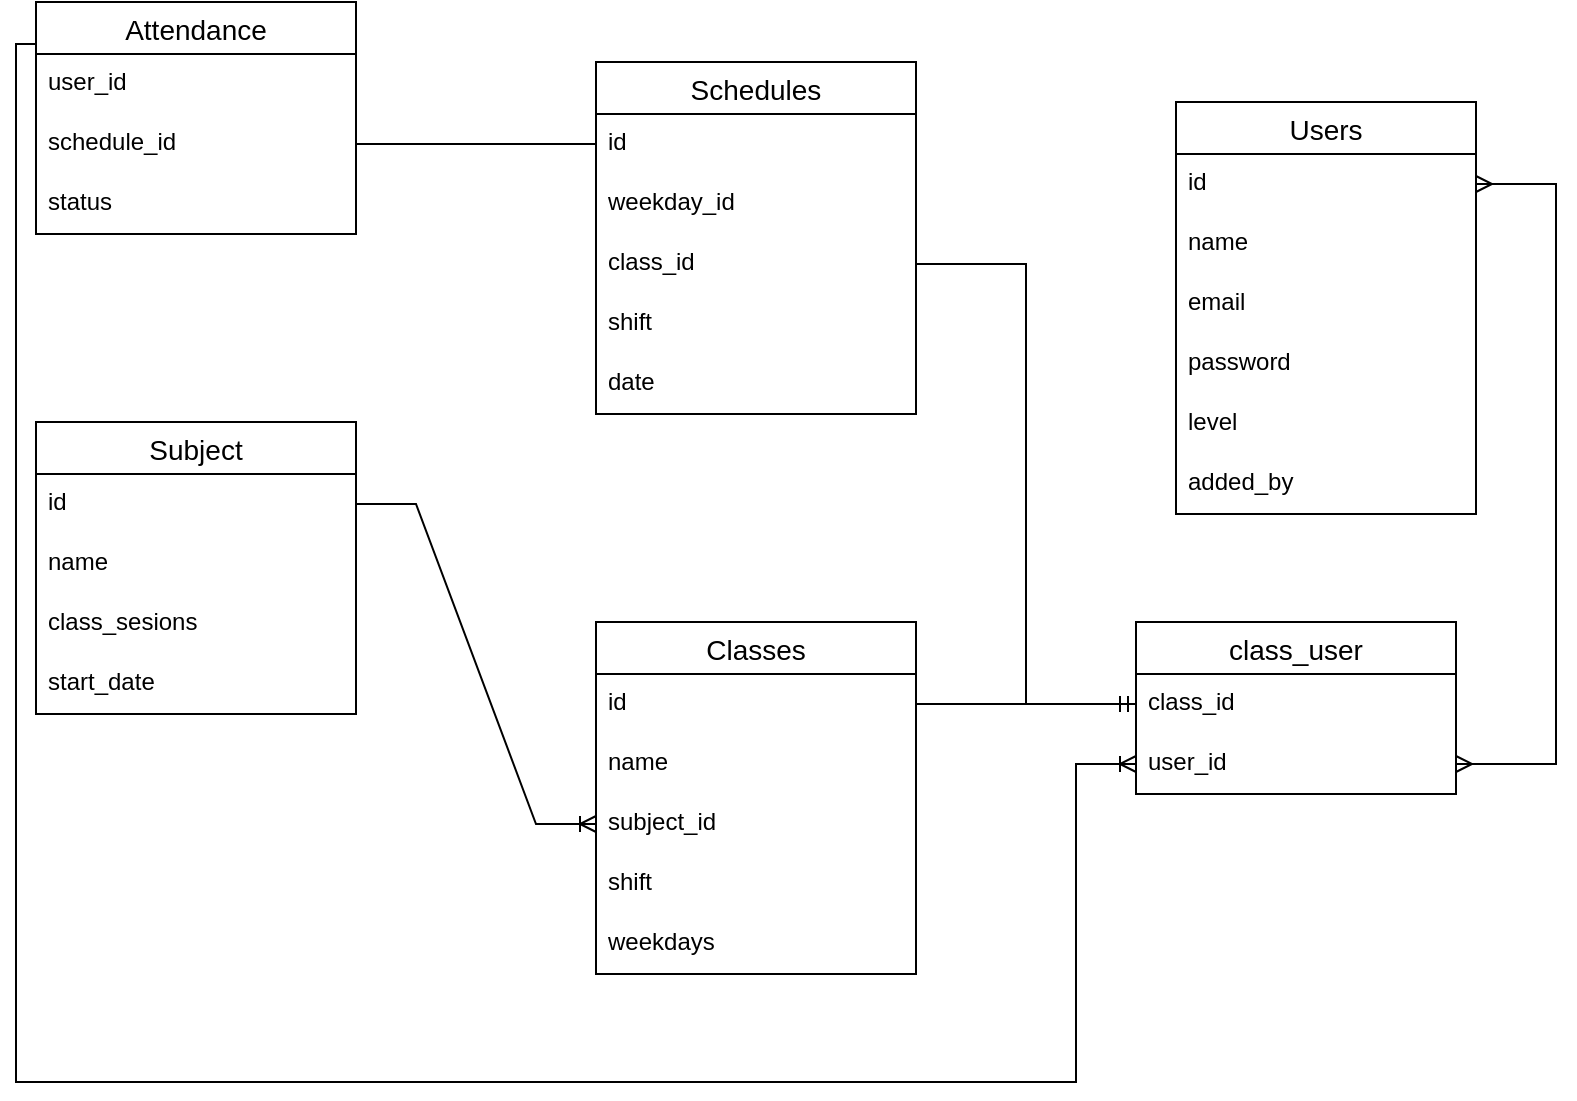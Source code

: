 <mxfile version="19.0.3" type="device"><diagram id="iWCYKmqm_ZJaOIiUO7bJ" name="Page-1"><mxGraphModel dx="2018" dy="691" grid="1" gridSize="10" guides="1" tooltips="1" connect="1" arrows="1" fold="1" page="1" pageScale="1" pageWidth="827" pageHeight="1169" math="0" shadow="0"><root><mxCell id="0"/><mxCell id="1" parent="0"/><mxCell id="b1yyiwlDK6PyikQWDlZ0-2" value="Classes" style="swimlane;fontStyle=0;childLayout=stackLayout;horizontal=1;startSize=26;horizontalStack=0;resizeParent=1;resizeParentMax=0;resizeLast=0;collapsible=1;marginBottom=0;align=center;fontSize=14;" vertex="1" parent="1"><mxGeometry x="160" y="310" width="160" height="176" as="geometry"/></mxCell><mxCell id="b1yyiwlDK6PyikQWDlZ0-3" value="id" style="text;strokeColor=none;fillColor=none;spacingLeft=4;spacingRight=4;overflow=hidden;rotatable=0;points=[[0,0.5],[1,0.5]];portConstraint=eastwest;fontSize=12;" vertex="1" parent="b1yyiwlDK6PyikQWDlZ0-2"><mxGeometry y="26" width="160" height="30" as="geometry"/></mxCell><mxCell id="b1yyiwlDK6PyikQWDlZ0-4" value="name" style="text;strokeColor=none;fillColor=none;spacingLeft=4;spacingRight=4;overflow=hidden;rotatable=0;points=[[0,0.5],[1,0.5]];portConstraint=eastwest;fontSize=12;" vertex="1" parent="b1yyiwlDK6PyikQWDlZ0-2"><mxGeometry y="56" width="160" height="30" as="geometry"/></mxCell><mxCell id="b1yyiwlDK6PyikQWDlZ0-5" value="subject_id" style="text;strokeColor=none;fillColor=none;spacingLeft=4;spacingRight=4;overflow=hidden;rotatable=0;points=[[0,0.5],[1,0.5]];portConstraint=eastwest;fontSize=12;" vertex="1" parent="b1yyiwlDK6PyikQWDlZ0-2"><mxGeometry y="86" width="160" height="30" as="geometry"/></mxCell><mxCell id="b1yyiwlDK6PyikQWDlZ0-39" value="shift" style="text;strokeColor=none;fillColor=none;spacingLeft=4;spacingRight=4;overflow=hidden;rotatable=0;points=[[0,0.5],[1,0.5]];portConstraint=eastwest;fontSize=12;" vertex="1" parent="b1yyiwlDK6PyikQWDlZ0-2"><mxGeometry y="116" width="160" height="30" as="geometry"/></mxCell><mxCell id="b1yyiwlDK6PyikQWDlZ0-40" value="weekdays" style="text;strokeColor=none;fillColor=none;spacingLeft=4;spacingRight=4;overflow=hidden;rotatable=0;points=[[0,0.5],[1,0.5]];portConstraint=eastwest;fontSize=12;" vertex="1" parent="b1yyiwlDK6PyikQWDlZ0-2"><mxGeometry y="146" width="160" height="30" as="geometry"/></mxCell><mxCell id="b1yyiwlDK6PyikQWDlZ0-6" value="Users" style="swimlane;fontStyle=0;childLayout=stackLayout;horizontal=1;startSize=26;horizontalStack=0;resizeParent=1;resizeParentMax=0;resizeLast=0;collapsible=1;marginBottom=0;align=center;fontSize=14;" vertex="1" parent="1"><mxGeometry x="450" y="50" width="150" height="206" as="geometry"/></mxCell><mxCell id="b1yyiwlDK6PyikQWDlZ0-7" value="id" style="text;strokeColor=none;fillColor=none;spacingLeft=4;spacingRight=4;overflow=hidden;rotatable=0;points=[[0,0.5],[1,0.5]];portConstraint=eastwest;fontSize=12;" vertex="1" parent="b1yyiwlDK6PyikQWDlZ0-6"><mxGeometry y="26" width="150" height="30" as="geometry"/></mxCell><mxCell id="b1yyiwlDK6PyikQWDlZ0-8" value="name" style="text;strokeColor=none;fillColor=none;spacingLeft=4;spacingRight=4;overflow=hidden;rotatable=0;points=[[0,0.5],[1,0.5]];portConstraint=eastwest;fontSize=12;" vertex="1" parent="b1yyiwlDK6PyikQWDlZ0-6"><mxGeometry y="56" width="150" height="30" as="geometry"/></mxCell><mxCell id="b1yyiwlDK6PyikQWDlZ0-9" value="email" style="text;strokeColor=none;fillColor=none;spacingLeft=4;spacingRight=4;overflow=hidden;rotatable=0;points=[[0,0.5],[1,0.5]];portConstraint=eastwest;fontSize=12;" vertex="1" parent="b1yyiwlDK6PyikQWDlZ0-6"><mxGeometry y="86" width="150" height="30" as="geometry"/></mxCell><mxCell id="b1yyiwlDK6PyikQWDlZ0-12" value="password" style="text;strokeColor=none;fillColor=none;spacingLeft=4;spacingRight=4;overflow=hidden;rotatable=0;points=[[0,0.5],[1,0.5]];portConstraint=eastwest;fontSize=12;" vertex="1" parent="b1yyiwlDK6PyikQWDlZ0-6"><mxGeometry y="116" width="150" height="30" as="geometry"/></mxCell><mxCell id="b1yyiwlDK6PyikQWDlZ0-23" value="level" style="text;strokeColor=none;fillColor=none;spacingLeft=4;spacingRight=4;overflow=hidden;rotatable=0;points=[[0,0.5],[1,0.5]];portConstraint=eastwest;fontSize=12;" vertex="1" parent="b1yyiwlDK6PyikQWDlZ0-6"><mxGeometry y="146" width="150" height="30" as="geometry"/></mxCell><mxCell id="b1yyiwlDK6PyikQWDlZ0-24" value="added_by" style="text;strokeColor=none;fillColor=none;spacingLeft=4;spacingRight=4;overflow=hidden;rotatable=0;points=[[0,0.5],[1,0.5]];portConstraint=eastwest;fontSize=12;" vertex="1" parent="b1yyiwlDK6PyikQWDlZ0-6"><mxGeometry y="176" width="150" height="30" as="geometry"/></mxCell><mxCell id="b1yyiwlDK6PyikQWDlZ0-26" value="Attendance" style="swimlane;fontStyle=0;childLayout=stackLayout;horizontal=1;startSize=26;horizontalStack=0;resizeParent=1;resizeParentMax=0;resizeLast=0;collapsible=1;marginBottom=0;align=center;fontSize=14;" vertex="1" parent="1"><mxGeometry x="-120" width="160" height="116" as="geometry"/></mxCell><mxCell id="b1yyiwlDK6PyikQWDlZ0-27" value="user_id" style="text;strokeColor=none;fillColor=none;spacingLeft=4;spacingRight=4;overflow=hidden;rotatable=0;points=[[0,0.5],[1,0.5]];portConstraint=eastwest;fontSize=12;" vertex="1" parent="b1yyiwlDK6PyikQWDlZ0-26"><mxGeometry y="26" width="160" height="30" as="geometry"/></mxCell><mxCell id="b1yyiwlDK6PyikQWDlZ0-28" value="schedule_id" style="text;strokeColor=none;fillColor=none;spacingLeft=4;spacingRight=4;overflow=hidden;rotatable=0;points=[[0,0.5],[1,0.5]];portConstraint=eastwest;fontSize=12;" vertex="1" parent="b1yyiwlDK6PyikQWDlZ0-26"><mxGeometry y="56" width="160" height="30" as="geometry"/></mxCell><mxCell id="b1yyiwlDK6PyikQWDlZ0-29" value="status" style="text;strokeColor=none;fillColor=none;spacingLeft=4;spacingRight=4;overflow=hidden;rotatable=0;points=[[0,0.5],[1,0.5]];portConstraint=eastwest;fontSize=12;" vertex="1" parent="b1yyiwlDK6PyikQWDlZ0-26"><mxGeometry y="86" width="160" height="30" as="geometry"/></mxCell><mxCell id="b1yyiwlDK6PyikQWDlZ0-30" value="class_user" style="swimlane;fontStyle=0;childLayout=stackLayout;horizontal=1;startSize=26;horizontalStack=0;resizeParent=1;resizeParentMax=0;resizeLast=0;collapsible=1;marginBottom=0;align=center;fontSize=14;" vertex="1" parent="1"><mxGeometry x="430" y="310" width="160" height="86" as="geometry"/></mxCell><mxCell id="b1yyiwlDK6PyikQWDlZ0-31" value="class_id" style="text;strokeColor=none;fillColor=none;spacingLeft=4;spacingRight=4;overflow=hidden;rotatable=0;points=[[0,0.5],[1,0.5]];portConstraint=eastwest;fontSize=12;" vertex="1" parent="b1yyiwlDK6PyikQWDlZ0-30"><mxGeometry y="26" width="160" height="30" as="geometry"/></mxCell><mxCell id="b1yyiwlDK6PyikQWDlZ0-32" value="user_id" style="text;strokeColor=none;fillColor=none;spacingLeft=4;spacingRight=4;overflow=hidden;rotatable=0;points=[[0,0.5],[1,0.5]];portConstraint=eastwest;fontSize=12;" vertex="1" parent="b1yyiwlDK6PyikQWDlZ0-30"><mxGeometry y="56" width="160" height="30" as="geometry"/></mxCell><mxCell id="b1yyiwlDK6PyikQWDlZ0-41" value="Schedules" style="swimlane;fontStyle=0;childLayout=stackLayout;horizontal=1;startSize=26;horizontalStack=0;resizeParent=1;resizeParentMax=0;resizeLast=0;collapsible=1;marginBottom=0;align=center;fontSize=14;" vertex="1" parent="1"><mxGeometry x="160" y="30" width="160" height="176" as="geometry"/></mxCell><mxCell id="b1yyiwlDK6PyikQWDlZ0-42" value="id" style="text;strokeColor=none;fillColor=none;spacingLeft=4;spacingRight=4;overflow=hidden;rotatable=0;points=[[0,0.5],[1,0.5]];portConstraint=eastwest;fontSize=12;" vertex="1" parent="b1yyiwlDK6PyikQWDlZ0-41"><mxGeometry y="26" width="160" height="30" as="geometry"/></mxCell><mxCell id="b1yyiwlDK6PyikQWDlZ0-43" value="weekday_id" style="text;strokeColor=none;fillColor=none;spacingLeft=4;spacingRight=4;overflow=hidden;rotatable=0;points=[[0,0.5],[1,0.5]];portConstraint=eastwest;fontSize=12;" vertex="1" parent="b1yyiwlDK6PyikQWDlZ0-41"><mxGeometry y="56" width="160" height="30" as="geometry"/></mxCell><mxCell id="b1yyiwlDK6PyikQWDlZ0-44" value="class_id" style="text;strokeColor=none;fillColor=none;spacingLeft=4;spacingRight=4;overflow=hidden;rotatable=0;points=[[0,0.5],[1,0.5]];portConstraint=eastwest;fontSize=12;" vertex="1" parent="b1yyiwlDK6PyikQWDlZ0-41"><mxGeometry y="86" width="160" height="30" as="geometry"/></mxCell><mxCell id="b1yyiwlDK6PyikQWDlZ0-45" value="shift" style="text;strokeColor=none;fillColor=none;spacingLeft=4;spacingRight=4;overflow=hidden;rotatable=0;points=[[0,0.5],[1,0.5]];portConstraint=eastwest;fontSize=12;" vertex="1" parent="b1yyiwlDK6PyikQWDlZ0-41"><mxGeometry y="116" width="160" height="30" as="geometry"/></mxCell><mxCell id="b1yyiwlDK6PyikQWDlZ0-46" value="date&#10;" style="text;strokeColor=none;fillColor=none;spacingLeft=4;spacingRight=4;overflow=hidden;rotatable=0;points=[[0,0.5],[1,0.5]];portConstraint=eastwest;fontSize=12;" vertex="1" parent="b1yyiwlDK6PyikQWDlZ0-41"><mxGeometry y="146" width="160" height="30" as="geometry"/></mxCell><mxCell id="b1yyiwlDK6PyikQWDlZ0-47" value="" style="edgeStyle=orthogonalEdgeStyle;fontSize=12;html=1;endArrow=ERmany;startArrow=ERmany;rounded=0;entryX=1;entryY=0.5;entryDx=0;entryDy=0;exitX=1;exitY=0.5;exitDx=0;exitDy=0;" edge="1" parent="1" source="b1yyiwlDK6PyikQWDlZ0-32" target="b1yyiwlDK6PyikQWDlZ0-7"><mxGeometry width="100" height="100" relative="1" as="geometry"><mxPoint x="160" y="390" as="sourcePoint"/><mxPoint x="260" y="290" as="targetPoint"/><Array as="points"><mxPoint x="640" y="381"/><mxPoint x="640" y="91"/></Array></mxGeometry></mxCell><mxCell id="b1yyiwlDK6PyikQWDlZ0-48" value="Subject" style="swimlane;fontStyle=0;childLayout=stackLayout;horizontal=1;startSize=26;horizontalStack=0;resizeParent=1;resizeParentMax=0;resizeLast=0;collapsible=1;marginBottom=0;align=center;fontSize=14;" vertex="1" parent="1"><mxGeometry x="-120" y="210" width="160" height="146" as="geometry"/></mxCell><mxCell id="b1yyiwlDK6PyikQWDlZ0-49" value="id" style="text;strokeColor=none;fillColor=none;spacingLeft=4;spacingRight=4;overflow=hidden;rotatable=0;points=[[0,0.5],[1,0.5]];portConstraint=eastwest;fontSize=12;" vertex="1" parent="b1yyiwlDK6PyikQWDlZ0-48"><mxGeometry y="26" width="160" height="30" as="geometry"/></mxCell><mxCell id="b1yyiwlDK6PyikQWDlZ0-50" value="name" style="text;strokeColor=none;fillColor=none;spacingLeft=4;spacingRight=4;overflow=hidden;rotatable=0;points=[[0,0.5],[1,0.5]];portConstraint=eastwest;fontSize=12;" vertex="1" parent="b1yyiwlDK6PyikQWDlZ0-48"><mxGeometry y="56" width="160" height="30" as="geometry"/></mxCell><mxCell id="b1yyiwlDK6PyikQWDlZ0-51" value="class_sesions" style="text;strokeColor=none;fillColor=none;spacingLeft=4;spacingRight=4;overflow=hidden;rotatable=0;points=[[0,0.5],[1,0.5]];portConstraint=eastwest;fontSize=12;" vertex="1" parent="b1yyiwlDK6PyikQWDlZ0-48"><mxGeometry y="86" width="160" height="30" as="geometry"/></mxCell><mxCell id="b1yyiwlDK6PyikQWDlZ0-52" value="start_date" style="text;strokeColor=none;fillColor=none;spacingLeft=4;spacingRight=4;overflow=hidden;rotatable=0;points=[[0,0.5],[1,0.5]];portConstraint=eastwest;fontSize=12;" vertex="1" parent="b1yyiwlDK6PyikQWDlZ0-48"><mxGeometry y="116" width="160" height="30" as="geometry"/></mxCell><mxCell id="b1yyiwlDK6PyikQWDlZ0-53" value="" style="edgeStyle=entityRelationEdgeStyle;fontSize=12;html=1;endArrow=ERoneToMany;rounded=0;exitX=1;exitY=0.5;exitDx=0;exitDy=0;entryX=0;entryY=0.5;entryDx=0;entryDy=0;" edge="1" parent="1" source="b1yyiwlDK6PyikQWDlZ0-49" target="b1yyiwlDK6PyikQWDlZ0-5"><mxGeometry width="100" height="100" relative="1" as="geometry"><mxPoint x="160" y="250" as="sourcePoint"/><mxPoint x="260" y="150" as="targetPoint"/></mxGeometry></mxCell><mxCell id="b1yyiwlDK6PyikQWDlZ0-54" value="" style="edgeStyle=entityRelationEdgeStyle;fontSize=12;html=1;endArrow=ERmandOne;rounded=0;exitX=1;exitY=0.5;exitDx=0;exitDy=0;entryX=0;entryY=0.5;entryDx=0;entryDy=0;" edge="1" parent="1" source="b1yyiwlDK6PyikQWDlZ0-3" target="b1yyiwlDK6PyikQWDlZ0-31"><mxGeometry width="100" height="100" relative="1" as="geometry"><mxPoint x="290" y="250" as="sourcePoint"/><mxPoint x="390" y="150" as="targetPoint"/></mxGeometry></mxCell><mxCell id="b1yyiwlDK6PyikQWDlZ0-55" value="" style="endArrow=none;html=1;rounded=0;exitX=1;exitY=0.5;exitDx=0;exitDy=0;entryX=0;entryY=0.5;entryDx=0;entryDy=0;edgeStyle=orthogonalEdgeStyle;" edge="1" parent="1" source="b1yyiwlDK6PyikQWDlZ0-44" target="b1yyiwlDK6PyikQWDlZ0-31"><mxGeometry relative="1" as="geometry"><mxPoint x="260" y="200" as="sourcePoint"/><mxPoint x="420" y="200" as="targetPoint"/></mxGeometry></mxCell><mxCell id="b1yyiwlDK6PyikQWDlZ0-56" value="" style="endArrow=none;html=1;rounded=0;exitX=1;exitY=0.5;exitDx=0;exitDy=0;entryX=0;entryY=0.5;entryDx=0;entryDy=0;" edge="1" parent="1" source="b1yyiwlDK6PyikQWDlZ0-28" target="b1yyiwlDK6PyikQWDlZ0-42"><mxGeometry relative="1" as="geometry"><mxPoint x="260" y="200" as="sourcePoint"/><mxPoint x="420" y="200" as="targetPoint"/></mxGeometry></mxCell><mxCell id="b1yyiwlDK6PyikQWDlZ0-57" value="" style="edgeStyle=orthogonalEdgeStyle;fontSize=12;html=1;endArrow=ERoneToMany;rounded=0;exitX=0;exitY=0.5;exitDx=0;exitDy=0;entryX=0;entryY=0.5;entryDx=0;entryDy=0;" edge="1" parent="1" source="b1yyiwlDK6PyikQWDlZ0-27" target="b1yyiwlDK6PyikQWDlZ0-32"><mxGeometry width="100" height="100" relative="1" as="geometry"><mxPoint x="290" y="250" as="sourcePoint"/><mxPoint x="390" y="150" as="targetPoint"/><Array as="points"><mxPoint x="-130" y="21"/><mxPoint x="-130" y="540"/><mxPoint x="400" y="540"/><mxPoint x="400" y="381"/></Array></mxGeometry></mxCell></root></mxGraphModel></diagram></mxfile>